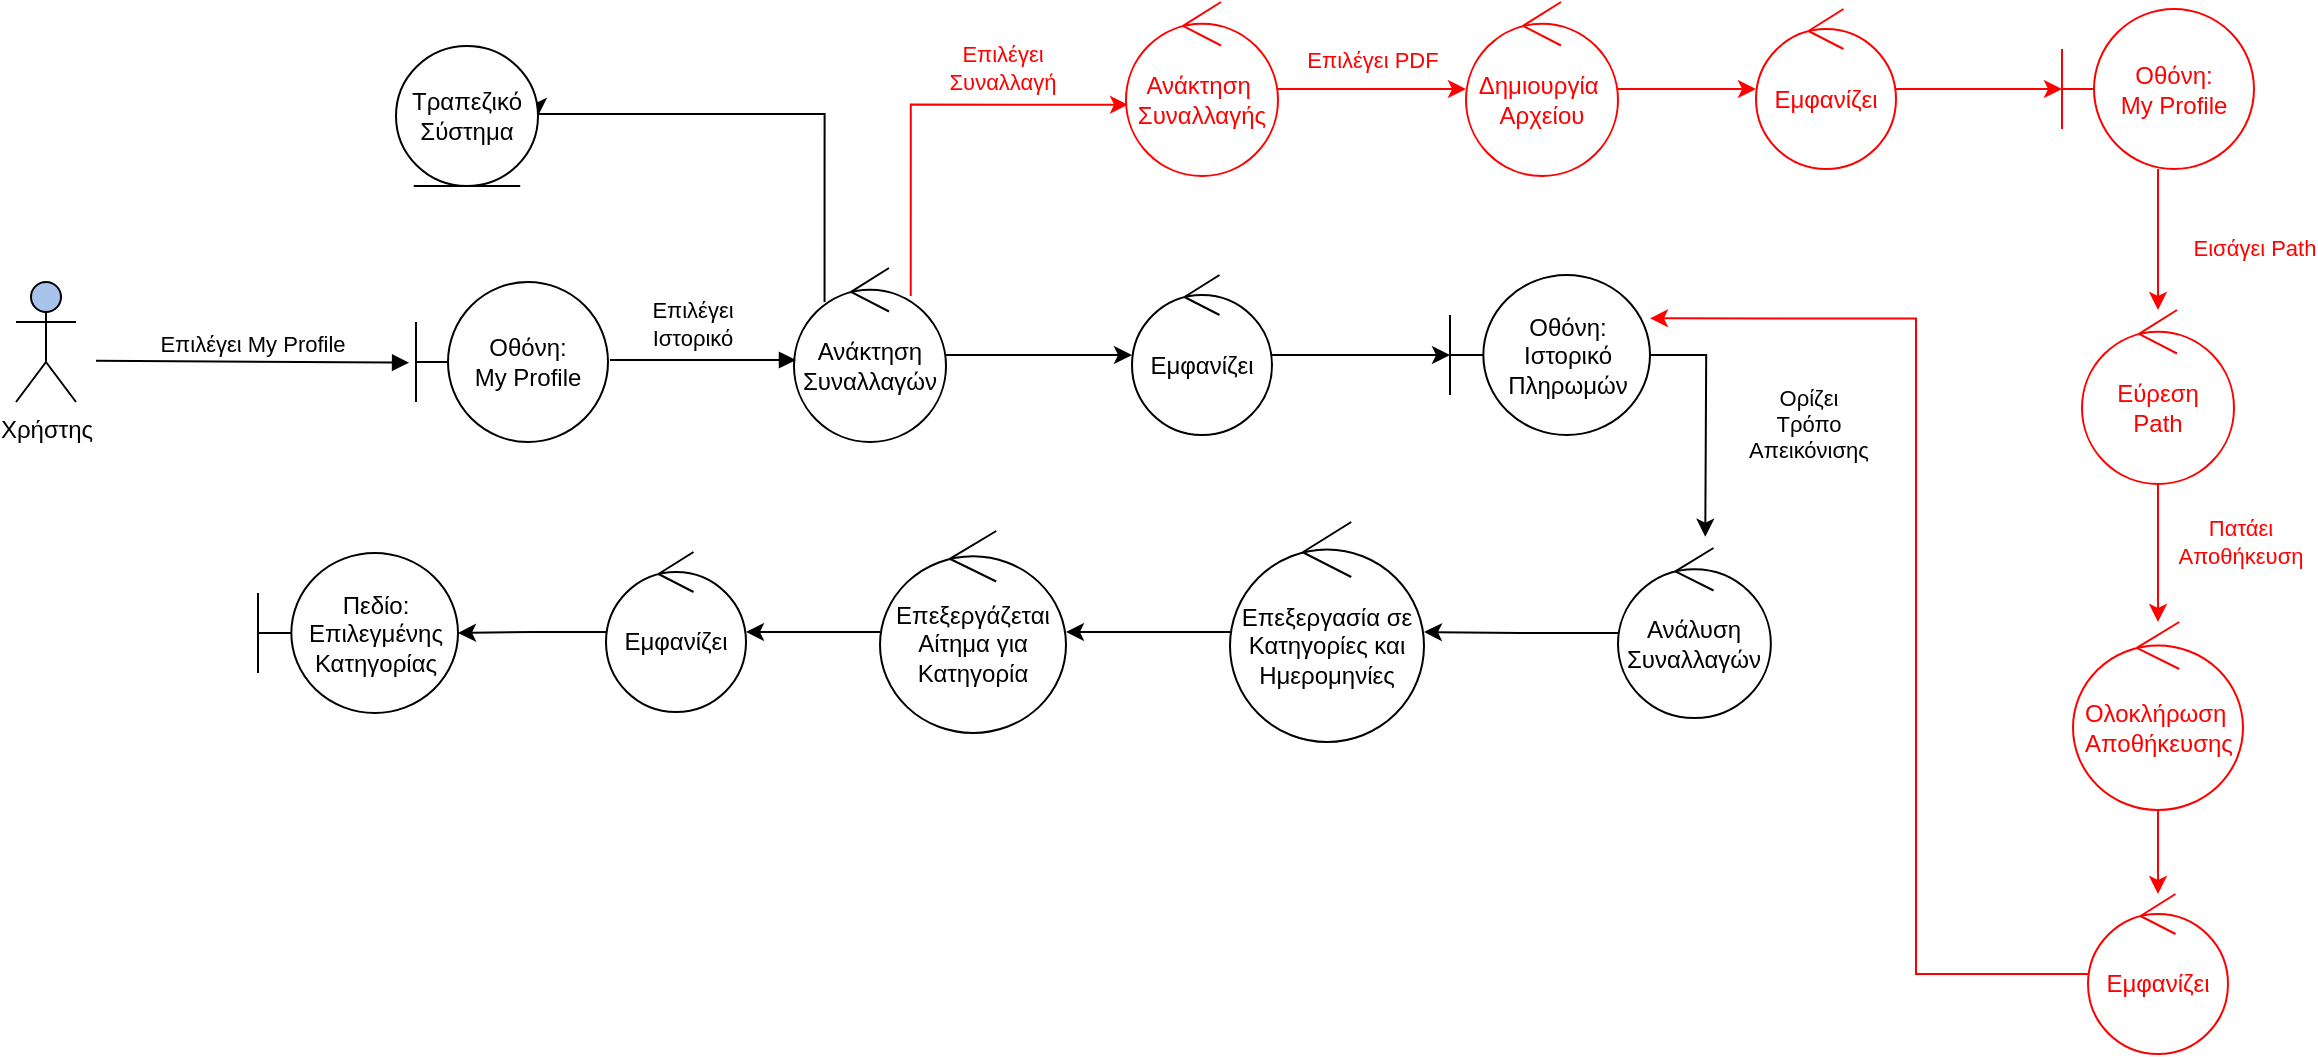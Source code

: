 <mxfile version="19.0.0" type="device"><diagram id="A_rTB7bhhrfaZgpS94MU" name="Page-1"><mxGraphModel dx="1267" dy="1099" grid="0" gridSize="10" guides="1" tooltips="1" connect="1" arrows="1" fold="1" page="0" pageScale="1" pageWidth="827" pageHeight="1169" math="0" shadow="0"><root><mxCell id="0"/><mxCell id="1" parent="0"/><mxCell id="pZ-ihUcH-WBwtiDOllVX-1" value="Χρήστης&lt;br&gt;" style="shape=umlActor;verticalLabelPosition=bottom;verticalAlign=top;html=1;outlineConnect=0;fillColor=#A9C4EB;" parent="1" vertex="1"><mxGeometry x="40" y="230" width="30" height="60" as="geometry"/></mxCell><mxCell id="pZ-ihUcH-WBwtiDOllVX-4" value="Οθόνη: &lt;br&gt;My Profile" style="shape=umlBoundary;whiteSpace=wrap;html=1;" parent="1" vertex="1"><mxGeometry x="240" y="230" width="96" height="80" as="geometry"/></mxCell><mxCell id="pZ-ihUcH-WBwtiDOllVX-5" value="Επιλέγει My Profile" style="html=1;verticalAlign=bottom;endArrow=block;rounded=0;entryX=-0.036;entryY=0.504;entryDx=0;entryDy=0;entryPerimeter=0;" parent="1" target="pZ-ihUcH-WBwtiDOllVX-4" edge="1"><mxGeometry width="80" relative="1" as="geometry"><mxPoint x="80" y="269.41" as="sourcePoint"/><mxPoint x="160" y="269.41" as="targetPoint"/></mxGeometry></mxCell><mxCell id="RJrt_x8inUNMUvLBNdnT-12" value="" style="edgeStyle=orthogonalEdgeStyle;rounded=0;orthogonalLoop=1;jettySize=auto;html=1;" edge="1" parent="1" source="pZ-ihUcH-WBwtiDOllVX-6" target="RJrt_x8inUNMUvLBNdnT-11"><mxGeometry relative="1" as="geometry"/></mxCell><mxCell id="RJrt_x8inUNMUvLBNdnT-14" style="edgeStyle=orthogonalEdgeStyle;rounded=0;orthogonalLoop=1;jettySize=auto;html=1;entryX=1;entryY=0.5;entryDx=0;entryDy=0;exitX=0.201;exitY=0.195;exitDx=0;exitDy=0;exitPerimeter=0;" edge="1" parent="1" source="pZ-ihUcH-WBwtiDOllVX-6" target="pZ-ihUcH-WBwtiDOllVX-8"><mxGeometry relative="1" as="geometry"><Array as="points"><mxPoint x="445" y="146"/></Array></mxGeometry></mxCell><mxCell id="RJrt_x8inUNMUvLBNdnT-16" style="edgeStyle=orthogonalEdgeStyle;rounded=0;orthogonalLoop=1;jettySize=auto;html=1;entryX=0.013;entryY=0.59;entryDx=0;entryDy=0;entryPerimeter=0;exitX=0.768;exitY=0.161;exitDx=0;exitDy=0;exitPerimeter=0;strokeColor=#FF0000;" edge="1" parent="1" source="pZ-ihUcH-WBwtiDOllVX-6" target="RJrt_x8inUNMUvLBNdnT-15"><mxGeometry relative="1" as="geometry"><Array as="points"><mxPoint x="487" y="141"/></Array></mxGeometry></mxCell><mxCell id="RJrt_x8inUNMUvLBNdnT-17" value="Επιλέγει &lt;br&gt;Συναλλαγή" style="edgeLabel;html=1;align=center;verticalAlign=middle;resizable=0;points=[];fontColor=#FF0000;" vertex="1" connectable="0" parent="RJrt_x8inUNMUvLBNdnT-16"><mxGeometry x="0.354" relative="1" as="geometry"><mxPoint x="3" y="-19" as="offset"/></mxGeometry></mxCell><mxCell id="pZ-ihUcH-WBwtiDOllVX-6" value="Ανάκτηση Συναλλαγών" style="ellipse;shape=umlControl;whiteSpace=wrap;html=1;" parent="1" vertex="1"><mxGeometry x="429" y="223" width="76" height="87" as="geometry"/></mxCell><mxCell id="pZ-ihUcH-WBwtiDOllVX-7" value="" style="html=1;verticalAlign=bottom;endArrow=block;rounded=0;" parent="1" edge="1"><mxGeometry width="80" relative="1" as="geometry"><mxPoint x="337" y="269" as="sourcePoint"/><mxPoint x="430" y="269" as="targetPoint"/></mxGeometry></mxCell><mxCell id="RJrt_x8inUNMUvLBNdnT-1" value="Επιλέγει &lt;br&gt;Ιστορικό" style="edgeLabel;html=1;align=center;verticalAlign=middle;resizable=0;points=[];" vertex="1" connectable="0" parent="pZ-ihUcH-WBwtiDOllVX-7"><mxGeometry x="-0.206" y="-2" relative="1" as="geometry"><mxPoint x="4" y="-20" as="offset"/></mxGeometry></mxCell><mxCell id="pZ-ihUcH-WBwtiDOllVX-8" value="Τραπεζικό Σύστημα" style="ellipse;shape=umlEntity;whiteSpace=wrap;html=1;" parent="1" vertex="1"><mxGeometry x="230" y="112" width="71" height="70" as="geometry"/></mxCell><mxCell id="pZ-ihUcH-WBwtiDOllVX-13" value="" style="edgeStyle=orthogonalEdgeStyle;rounded=0;orthogonalLoop=1;jettySize=auto;html=1;" parent="1" source="pZ-ihUcH-WBwtiDOllVX-10" target="pZ-ihUcH-WBwtiDOllVX-11" edge="1"><mxGeometry relative="1" as="geometry"/></mxCell><mxCell id="pZ-ihUcH-WBwtiDOllVX-10" value="Ανάλυση Συναλλαγών" style="ellipse;shape=umlControl;whiteSpace=wrap;html=1;" parent="1" vertex="1"><mxGeometry x="841.0" y="363" width="76.43" height="85" as="geometry"/></mxCell><mxCell id="RJrt_x8inUNMUvLBNdnT-4" value="" style="edgeStyle=orthogonalEdgeStyle;rounded=0;orthogonalLoop=1;jettySize=auto;html=1;" edge="1" parent="1" source="pZ-ihUcH-WBwtiDOllVX-11" target="pZ-ihUcH-WBwtiDOllVX-22"><mxGeometry relative="1" as="geometry"/></mxCell><mxCell id="pZ-ihUcH-WBwtiDOllVX-11" value="Επεξεργασία σε Κατηγορίες και Ημερομηνίες" style="ellipse;shape=umlControl;whiteSpace=wrap;html=1;" parent="1" vertex="1"><mxGeometry x="647" y="350" width="97" height="110" as="geometry"/></mxCell><mxCell id="RJrt_x8inUNMUvLBNdnT-7" style="edgeStyle=orthogonalEdgeStyle;rounded=0;orthogonalLoop=1;jettySize=auto;html=1;" edge="1" parent="1" source="pZ-ihUcH-WBwtiDOllVX-15"><mxGeometry relative="1" as="geometry"><mxPoint x="884.636" y="357.364" as="targetPoint"/></mxGeometry></mxCell><mxCell id="RJrt_x8inUNMUvLBNdnT-8" value="Ορίζει &lt;br&gt;Τρόπο &lt;br&gt;Απεικόνισης" style="edgeLabel;html=1;align=center;verticalAlign=middle;resizable=0;points=[];" vertex="1" connectable="0" parent="RJrt_x8inUNMUvLBNdnT-7"><mxGeometry x="-0.035" y="-2" relative="1" as="geometry"><mxPoint x="53" y="5" as="offset"/></mxGeometry></mxCell><mxCell id="pZ-ihUcH-WBwtiDOllVX-15" value="Οθόνη: Ιστορικό Πληρωμών" style="shape=umlBoundary;whiteSpace=wrap;html=1;" parent="1" vertex="1"><mxGeometry x="757" y="226.5" width="100" height="80" as="geometry"/></mxCell><mxCell id="pZ-ihUcH-WBwtiDOllVX-26" value="" style="edgeStyle=orthogonalEdgeStyle;rounded=0;orthogonalLoop=1;jettySize=auto;html=1;" parent="1" source="pZ-ihUcH-WBwtiDOllVX-22" target="pZ-ihUcH-WBwtiDOllVX-24" edge="1"><mxGeometry relative="1" as="geometry"/></mxCell><mxCell id="pZ-ihUcH-WBwtiDOllVX-22" value="Επεξεργάζεται Αίτημα για Κατηγορία" style="ellipse;shape=umlControl;whiteSpace=wrap;html=1;" parent="1" vertex="1"><mxGeometry x="472" y="354.5" width="93" height="101" as="geometry"/></mxCell><mxCell id="pZ-ihUcH-WBwtiDOllVX-27" value="" style="edgeStyle=orthogonalEdgeStyle;rounded=0;orthogonalLoop=1;jettySize=auto;html=1;" parent="1" source="pZ-ihUcH-WBwtiDOllVX-24" target="pZ-ihUcH-WBwtiDOllVX-25" edge="1"><mxGeometry relative="1" as="geometry"/></mxCell><mxCell id="pZ-ihUcH-WBwtiDOllVX-24" value="Εμφανίζει" style="ellipse;shape=umlControl;whiteSpace=wrap;html=1;" parent="1" vertex="1"><mxGeometry x="335" y="365" width="70" height="80" as="geometry"/></mxCell><mxCell id="pZ-ihUcH-WBwtiDOllVX-25" value="Πεδίο:&lt;br&gt;Επιλεγμένης Κατηγορίας" style="shape=umlBoundary;whiteSpace=wrap;html=1;" parent="1" vertex="1"><mxGeometry x="161" y="365.5" width="100" height="80" as="geometry"/></mxCell><mxCell id="RJrt_x8inUNMUvLBNdnT-13" value="" style="edgeStyle=orthogonalEdgeStyle;rounded=0;orthogonalLoop=1;jettySize=auto;html=1;" edge="1" parent="1" source="RJrt_x8inUNMUvLBNdnT-11" target="pZ-ihUcH-WBwtiDOllVX-15"><mxGeometry relative="1" as="geometry"/></mxCell><mxCell id="RJrt_x8inUNMUvLBNdnT-11" value="Εμφανίζει" style="ellipse;shape=umlControl;whiteSpace=wrap;html=1;" vertex="1" parent="1"><mxGeometry x="598" y="226.5" width="70" height="80" as="geometry"/></mxCell><mxCell id="RJrt_x8inUNMUvLBNdnT-19" value="" style="edgeStyle=orthogonalEdgeStyle;rounded=0;orthogonalLoop=1;jettySize=auto;html=1;strokeColor=#FF0000;" edge="1" parent="1" source="RJrt_x8inUNMUvLBNdnT-15" target="RJrt_x8inUNMUvLBNdnT-18"><mxGeometry relative="1" as="geometry"/></mxCell><mxCell id="RJrt_x8inUNMUvLBNdnT-20" value="Επιλέγει&amp;nbsp;PDF" style="edgeLabel;html=1;align=center;verticalAlign=middle;resizable=0;points=[];fontColor=#FF0000;" vertex="1" connectable="0" parent="RJrt_x8inUNMUvLBNdnT-19"><mxGeometry x="-0.164" y="3" relative="1" as="geometry"><mxPoint x="7" y="-12" as="offset"/></mxGeometry></mxCell><mxCell id="RJrt_x8inUNMUvLBNdnT-15" value="&lt;font color=&quot;#ff0000&quot;&gt;Ανάκτηση&amp;nbsp;&lt;br&gt;Συναλλαγής&lt;/font&gt;" style="ellipse;shape=umlControl;whiteSpace=wrap;html=1;strokeColor=#FF0000;" vertex="1" parent="1"><mxGeometry x="595" y="90" width="76" height="87" as="geometry"/></mxCell><mxCell id="RJrt_x8inUNMUvLBNdnT-22" value="" style="edgeStyle=orthogonalEdgeStyle;rounded=0;orthogonalLoop=1;jettySize=auto;html=1;strokeColor=#FF0000;" edge="1" parent="1" source="RJrt_x8inUNMUvLBNdnT-18" target="RJrt_x8inUNMUvLBNdnT-21"><mxGeometry relative="1" as="geometry"/></mxCell><mxCell id="RJrt_x8inUNMUvLBNdnT-18" value="&lt;font color=&quot;#ff0000&quot;&gt;Δημιουργία&amp;nbsp;&lt;br&gt;Αρχείου&lt;/font&gt;" style="ellipse;shape=umlControl;whiteSpace=wrap;html=1;strokeColor=#FF0000;" vertex="1" parent="1"><mxGeometry x="765" y="90" width="76" height="87" as="geometry"/></mxCell><mxCell id="RJrt_x8inUNMUvLBNdnT-24" value="" style="edgeStyle=orthogonalEdgeStyle;rounded=0;orthogonalLoop=1;jettySize=auto;html=1;strokeColor=#FF0000;" edge="1" parent="1" source="RJrt_x8inUNMUvLBNdnT-21" target="RJrt_x8inUNMUvLBNdnT-23"><mxGeometry relative="1" as="geometry"/></mxCell><mxCell id="RJrt_x8inUNMUvLBNdnT-21" value="&lt;font color=&quot;#ff0000&quot;&gt;Εμφανίζει&lt;/font&gt;" style="ellipse;shape=umlControl;whiteSpace=wrap;html=1;strokeColor=#FF0000;" vertex="1" parent="1"><mxGeometry x="910" y="93.5" width="70" height="80" as="geometry"/></mxCell><mxCell id="RJrt_x8inUNMUvLBNdnT-26" value="" style="edgeStyle=orthogonalEdgeStyle;rounded=0;orthogonalLoop=1;jettySize=auto;html=1;strokeColor=#FF0000;" edge="1" parent="1" source="RJrt_x8inUNMUvLBNdnT-23" target="RJrt_x8inUNMUvLBNdnT-25"><mxGeometry relative="1" as="geometry"/></mxCell><mxCell id="RJrt_x8inUNMUvLBNdnT-27" value="Εισάγει Path" style="edgeLabel;html=1;align=center;verticalAlign=middle;resizable=0;points=[];fontColor=#FF0000;" vertex="1" connectable="0" parent="RJrt_x8inUNMUvLBNdnT-26"><mxGeometry x="0.179" y="2" relative="1" as="geometry"><mxPoint x="46" y="-2" as="offset"/></mxGeometry></mxCell><mxCell id="RJrt_x8inUNMUvLBNdnT-23" value="&lt;font color=&quot;#ff0000&quot;&gt;Οθόνη: &lt;br&gt;My Profile&lt;/font&gt;" style="shape=umlBoundary;whiteSpace=wrap;html=1;strokeColor=#FF0000;" vertex="1" parent="1"><mxGeometry x="1063" y="93.5" width="96" height="80" as="geometry"/></mxCell><mxCell id="RJrt_x8inUNMUvLBNdnT-29" value="&lt;font color=&quot;#ff0000&quot;&gt;Πατάει &lt;br&gt;Αποθήκευση&lt;/font&gt;" style="edgeStyle=orthogonalEdgeStyle;rounded=0;orthogonalLoop=1;jettySize=auto;html=1;strokeColor=#FF0000;" edge="1" parent="1" source="RJrt_x8inUNMUvLBNdnT-25" target="RJrt_x8inUNMUvLBNdnT-28"><mxGeometry x="-0.164" y="41" relative="1" as="geometry"><mxPoint as="offset"/></mxGeometry></mxCell><mxCell id="RJrt_x8inUNMUvLBNdnT-25" value="&lt;font color=&quot;#ff0000&quot;&gt;Εύρεση&lt;br&gt;Path&lt;/font&gt;" style="ellipse;shape=umlControl;whiteSpace=wrap;html=1;strokeColor=#FF0000;" vertex="1" parent="1"><mxGeometry x="1073" y="244" width="76" height="87" as="geometry"/></mxCell><mxCell id="RJrt_x8inUNMUvLBNdnT-32" value="" style="edgeStyle=orthogonalEdgeStyle;rounded=0;orthogonalLoop=1;jettySize=auto;html=1;strokeColor=#FF0000;" edge="1" parent="1" source="RJrt_x8inUNMUvLBNdnT-28" target="RJrt_x8inUNMUvLBNdnT-30"><mxGeometry relative="1" as="geometry"/></mxCell><mxCell id="RJrt_x8inUNMUvLBNdnT-28" value="&lt;font color=&quot;#ff0000&quot;&gt;Ολοκλήρωση&amp;nbsp;&lt;br&gt;Αποθήκευσης&lt;/font&gt;" style="ellipse;shape=umlControl;whiteSpace=wrap;html=1;strokeColor=#FF0000;" vertex="1" parent="1"><mxGeometry x="1068.5" y="400" width="85" height="94" as="geometry"/></mxCell><mxCell id="RJrt_x8inUNMUvLBNdnT-33" style="edgeStyle=orthogonalEdgeStyle;rounded=0;orthogonalLoop=1;jettySize=auto;html=1;entryX=1;entryY=0.271;entryDx=0;entryDy=0;entryPerimeter=0;strokeColor=#FF0000;" edge="1" parent="1" source="RJrt_x8inUNMUvLBNdnT-30" target="pZ-ihUcH-WBwtiDOllVX-15"><mxGeometry relative="1" as="geometry"><Array as="points"><mxPoint x="990" y="576"/><mxPoint x="990" y="248"/></Array></mxGeometry></mxCell><mxCell id="RJrt_x8inUNMUvLBNdnT-30" value="&lt;font color=&quot;#ff0000&quot;&gt;Εμφανίζει&lt;/font&gt;" style="ellipse;shape=umlControl;whiteSpace=wrap;html=1;strokeColor=#FF0000;" vertex="1" parent="1"><mxGeometry x="1076" y="536" width="70" height="80" as="geometry"/></mxCell></root></mxGraphModel></diagram></mxfile>
